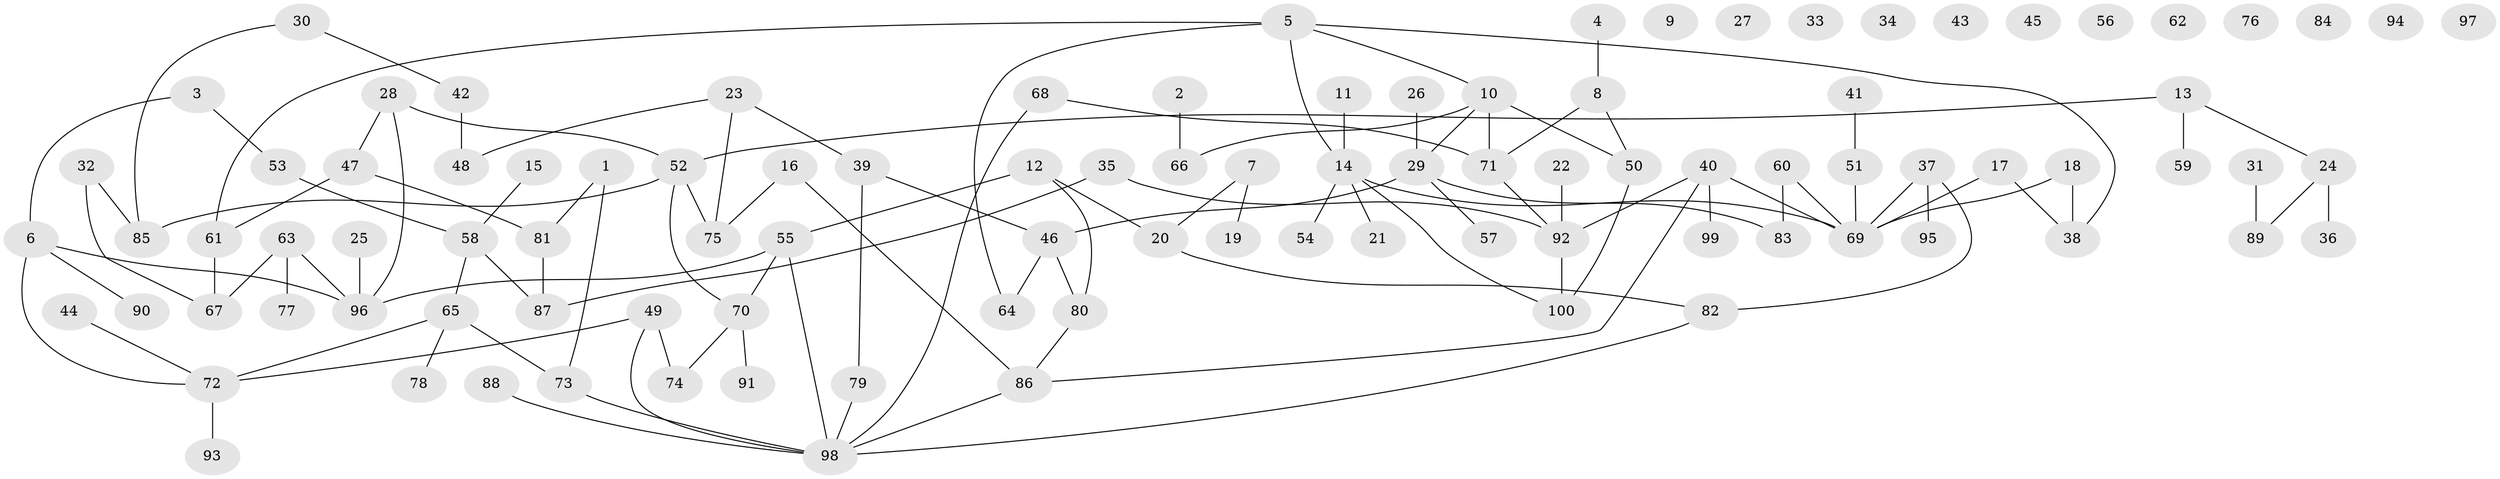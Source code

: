 // Generated by graph-tools (version 1.1) at 2025/49/03/09/25 03:49:08]
// undirected, 100 vertices, 115 edges
graph export_dot {
graph [start="1"]
  node [color=gray90,style=filled];
  1;
  2;
  3;
  4;
  5;
  6;
  7;
  8;
  9;
  10;
  11;
  12;
  13;
  14;
  15;
  16;
  17;
  18;
  19;
  20;
  21;
  22;
  23;
  24;
  25;
  26;
  27;
  28;
  29;
  30;
  31;
  32;
  33;
  34;
  35;
  36;
  37;
  38;
  39;
  40;
  41;
  42;
  43;
  44;
  45;
  46;
  47;
  48;
  49;
  50;
  51;
  52;
  53;
  54;
  55;
  56;
  57;
  58;
  59;
  60;
  61;
  62;
  63;
  64;
  65;
  66;
  67;
  68;
  69;
  70;
  71;
  72;
  73;
  74;
  75;
  76;
  77;
  78;
  79;
  80;
  81;
  82;
  83;
  84;
  85;
  86;
  87;
  88;
  89;
  90;
  91;
  92;
  93;
  94;
  95;
  96;
  97;
  98;
  99;
  100;
  1 -- 73;
  1 -- 81;
  2 -- 66;
  3 -- 6;
  3 -- 53;
  4 -- 8;
  5 -- 10;
  5 -- 14;
  5 -- 38;
  5 -- 61;
  5 -- 64;
  6 -- 72;
  6 -- 90;
  6 -- 96;
  7 -- 19;
  7 -- 20;
  8 -- 50;
  8 -- 71;
  10 -- 29;
  10 -- 50;
  10 -- 66;
  10 -- 71;
  11 -- 14;
  12 -- 20;
  12 -- 55;
  12 -- 80;
  13 -- 24;
  13 -- 52;
  13 -- 59;
  14 -- 21;
  14 -- 54;
  14 -- 69;
  14 -- 100;
  15 -- 58;
  16 -- 75;
  16 -- 86;
  17 -- 38;
  17 -- 69;
  18 -- 38;
  18 -- 69;
  20 -- 82;
  22 -- 92;
  23 -- 39;
  23 -- 48;
  23 -- 75;
  24 -- 36;
  24 -- 89;
  25 -- 96;
  26 -- 29;
  28 -- 47;
  28 -- 52;
  28 -- 96;
  29 -- 46;
  29 -- 57;
  29 -- 83;
  30 -- 42;
  30 -- 85;
  31 -- 89;
  32 -- 67;
  32 -- 85;
  35 -- 87;
  35 -- 92;
  37 -- 69;
  37 -- 82;
  37 -- 95;
  39 -- 46;
  39 -- 79;
  40 -- 69;
  40 -- 86;
  40 -- 92;
  40 -- 99;
  41 -- 51;
  42 -- 48;
  44 -- 72;
  46 -- 64;
  46 -- 80;
  47 -- 61;
  47 -- 81;
  49 -- 72;
  49 -- 74;
  49 -- 98;
  50 -- 100;
  51 -- 69;
  52 -- 70;
  52 -- 75;
  52 -- 85;
  53 -- 58;
  55 -- 70;
  55 -- 96;
  55 -- 98;
  58 -- 65;
  58 -- 87;
  60 -- 69;
  60 -- 83;
  61 -- 67;
  63 -- 67;
  63 -- 77;
  63 -- 96;
  65 -- 72;
  65 -- 73;
  65 -- 78;
  68 -- 71;
  68 -- 98;
  70 -- 74;
  70 -- 91;
  71 -- 92;
  72 -- 93;
  73 -- 98;
  79 -- 98;
  80 -- 86;
  81 -- 87;
  82 -- 98;
  86 -- 98;
  88 -- 98;
  92 -- 100;
}
